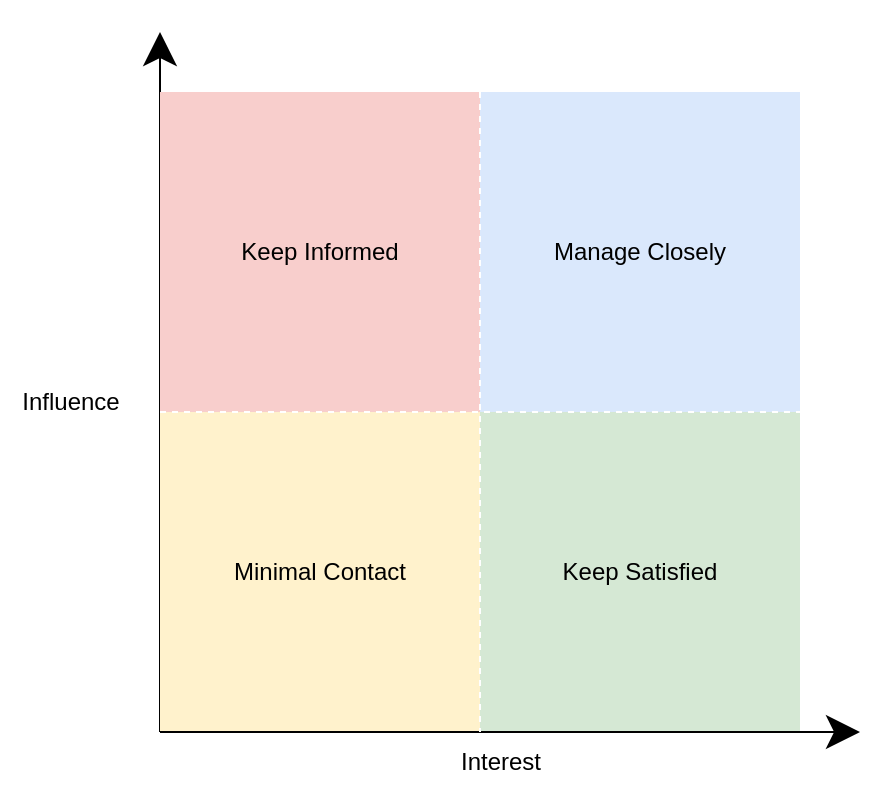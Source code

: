 <mxfile version="28.1.1">
  <diagram name="Page-1" id="EdInMR3Nk4c1A7zBNQy6">
    <mxGraphModel dx="1412" dy="735" grid="1" gridSize="10" guides="1" tooltips="1" connect="1" arrows="1" fold="1" page="1" pageScale="1" pageWidth="1169" pageHeight="827" math="0" shadow="0">
      <root>
        <mxCell id="0" />
        <mxCell id="1" parent="0" />
        <mxCell id="NIFq8IMHLjdgZFf8FOC--1" value="" style="endArrow=classic;html=1;rounded=0;exitX=0;exitY=1;exitDx=0;exitDy=0;endSize=14;" edge="1" parent="1" source="NIFq8IMHLjdgZFf8FOC--11">
          <mxGeometry width="50" height="50" relative="1" as="geometry">
            <mxPoint x="400.88" y="449.04" as="sourcePoint" />
            <mxPoint x="430" y="130" as="targetPoint" />
          </mxGeometry>
        </mxCell>
        <mxCell id="NIFq8IMHLjdgZFf8FOC--16" value="Manage Closely" style="whiteSpace=wrap;html=1;aspect=fixed;strokeColor=none;fillColor=#dae8fc;container=0;" vertex="1" parent="1">
          <mxGeometry x="590" y="160" width="160" height="160" as="geometry" />
        </mxCell>
        <mxCell id="NIFq8IMHLjdgZFf8FOC--4" value="Keep Informed" style="whiteSpace=wrap;html=1;aspect=fixed;strokeColor=none;fillColor=#f8cecc;container=0;" vertex="1" parent="1">
          <mxGeometry x="430" y="160" width="160" height="160" as="geometry" />
        </mxCell>
        <mxCell id="NIFq8IMHLjdgZFf8FOC--11" value="Minimal Contact" style="whiteSpace=wrap;html=1;aspect=fixed;fillColor=#fff2cc;strokeColor=none;container=0;" vertex="1" parent="1">
          <mxGeometry x="430" y="320" width="160" height="160" as="geometry" />
        </mxCell>
        <mxCell id="NIFq8IMHLjdgZFf8FOC--5" value="Keep Satisfied" style="whiteSpace=wrap;html=1;aspect=fixed;strokeColor=none;fillColor=#d5e8d4;container=0;align=center;fontColor=#000000;" vertex="1" parent="1">
          <mxGeometry x="590" y="320" width="160" height="160" as="geometry" />
        </mxCell>
        <mxCell id="NIFq8IMHLjdgZFf8FOC--2" value="" style="endArrow=classic;html=1;rounded=0;exitX=0;exitY=1;exitDx=0;exitDy=0;fontSize=16;strokeWidth=1;endSize=14;" edge="1" parent="1" source="NIFq8IMHLjdgZFf8FOC--11">
          <mxGeometry width="50" height="50" relative="1" as="geometry">
            <mxPoint x="639.12" y="490" as="sourcePoint" />
            <mxPoint x="780" y="480" as="targetPoint" />
          </mxGeometry>
        </mxCell>
        <mxCell id="NIFq8IMHLjdgZFf8FOC--20" value="Interest" style="text;html=1;align=center;verticalAlign=middle;resizable=0;points=[];autosize=1;strokeColor=none;fillColor=none;container=0;" vertex="1" parent="1">
          <mxGeometry x="570" y="480" width="60" height="30" as="geometry" />
        </mxCell>
        <mxCell id="NIFq8IMHLjdgZFf8FOC--21" value="Influence" style="text;html=1;align=center;verticalAlign=middle;resizable=0;points=[];autosize=1;strokeColor=none;fillColor=none;container=0;" vertex="1" parent="1">
          <mxGeometry x="350" y="300" width="70" height="30" as="geometry" />
        </mxCell>
        <mxCell id="NIFq8IMHLjdgZFf8FOC--22" value="" style="endArrow=none;dashed=1;html=1;rounded=0;exitX=0;exitY=0;exitDx=0;exitDy=0;entryX=1;entryY=0;entryDx=0;entryDy=0;strokeColor=#FFFFFF;" edge="1" parent="1" source="NIFq8IMHLjdgZFf8FOC--11" target="NIFq8IMHLjdgZFf8FOC--5">
          <mxGeometry width="50" height="50" relative="1" as="geometry">
            <mxPoint x="600" y="360" as="sourcePoint" />
            <mxPoint x="650" y="310" as="targetPoint" />
          </mxGeometry>
        </mxCell>
        <mxCell id="NIFq8IMHLjdgZFf8FOC--25" value="" style="endArrow=none;dashed=1;html=1;rounded=0;exitX=0;exitY=0;exitDx=0;exitDy=0;entryX=0;entryY=1;entryDx=0;entryDy=0;strokeColor=#FFFFFF;" edge="1" parent="1" source="NIFq8IMHLjdgZFf8FOC--16" target="NIFq8IMHLjdgZFf8FOC--5">
          <mxGeometry width="50" height="50" relative="1" as="geometry">
            <mxPoint x="820" y="239.5" as="sourcePoint" />
            <mxPoint x="1140" y="239.5" as="targetPoint" />
          </mxGeometry>
        </mxCell>
      </root>
    </mxGraphModel>
  </diagram>
</mxfile>
